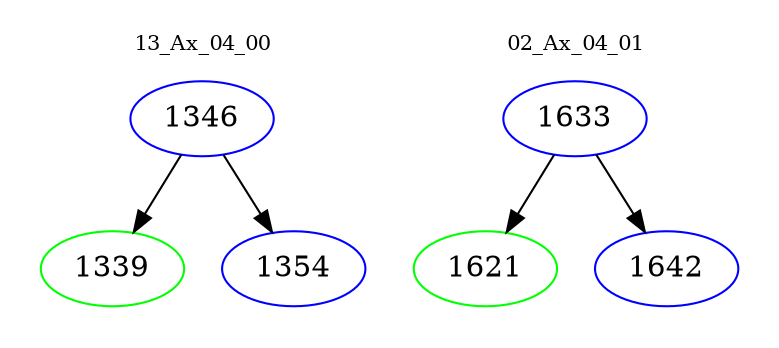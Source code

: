 digraph{
subgraph cluster_0 {
color = white
label = "13_Ax_04_00";
fontsize=10;
T0_1346 [label="1346", color="blue"]
T0_1346 -> T0_1339 [color="black"]
T0_1339 [label="1339", color="green"]
T0_1346 -> T0_1354 [color="black"]
T0_1354 [label="1354", color="blue"]
}
subgraph cluster_1 {
color = white
label = "02_Ax_04_01";
fontsize=10;
T1_1633 [label="1633", color="blue"]
T1_1633 -> T1_1621 [color="black"]
T1_1621 [label="1621", color="green"]
T1_1633 -> T1_1642 [color="black"]
T1_1642 [label="1642", color="blue"]
}
}

